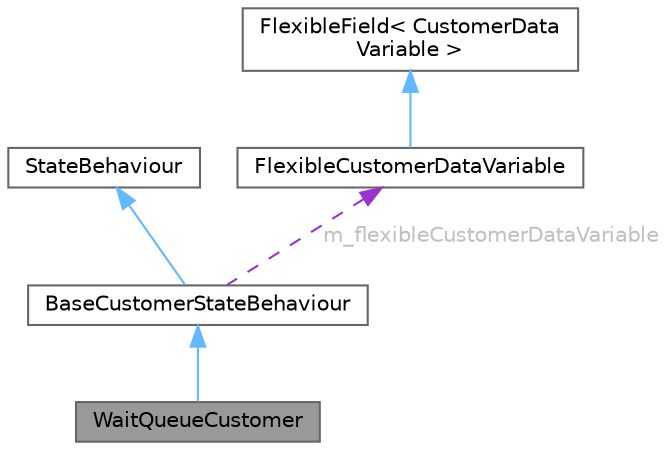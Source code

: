 digraph "WaitQueueCustomer"
{
 // LATEX_PDF_SIZE
  bgcolor="transparent";
  edge [fontname=Helvetica,fontsize=10,labelfontname=Helvetica,labelfontsize=10];
  node [fontname=Helvetica,fontsize=10,shape=box,height=0.2,width=0.4];
  Node1 [id="Node000001",label="WaitQueueCustomer",height=0.2,width=0.4,color="gray40", fillcolor="grey60", style="filled", fontcolor="black",tooltip=" "];
  Node2 -> Node1 [id="edge5_Node000001_Node000002",dir="back",color="steelblue1",style="solid",tooltip=" "];
  Node2 [id="Node000002",label="BaseCustomerStateBehaviour",height=0.2,width=0.4,color="gray40", fillcolor="white", style="filled",URL="$class_base_customer_state_behaviour.html",tooltip=" "];
  Node3 -> Node2 [id="edge6_Node000002_Node000003",dir="back",color="steelblue1",style="solid",tooltip=" "];
  Node3 [id="Node000003",label="StateBehaviour",height=0.2,width=0.4,color="gray40", fillcolor="white", style="filled",tooltip=" "];
  Node4 -> Node2 [id="edge7_Node000002_Node000004",dir="back",color="darkorchid3",style="dashed",tooltip=" ",label=" m_flexibleCustomerDataVariable",fontcolor="grey" ];
  Node4 [id="Node000004",label="FlexibleCustomerDataVariable",height=0.2,width=0.4,color="gray40", fillcolor="white", style="filled",URL="$class_flexible_customer_data_variable.html",tooltip=" "];
  Node5 -> Node4 [id="edge8_Node000004_Node000005",dir="back",color="steelblue1",style="solid",tooltip=" "];
  Node5 [id="Node000005",label="FlexibleField\< CustomerData\lVariable \>",height=0.2,width=0.4,color="gray40", fillcolor="white", style="filled",tooltip=" "];
}
